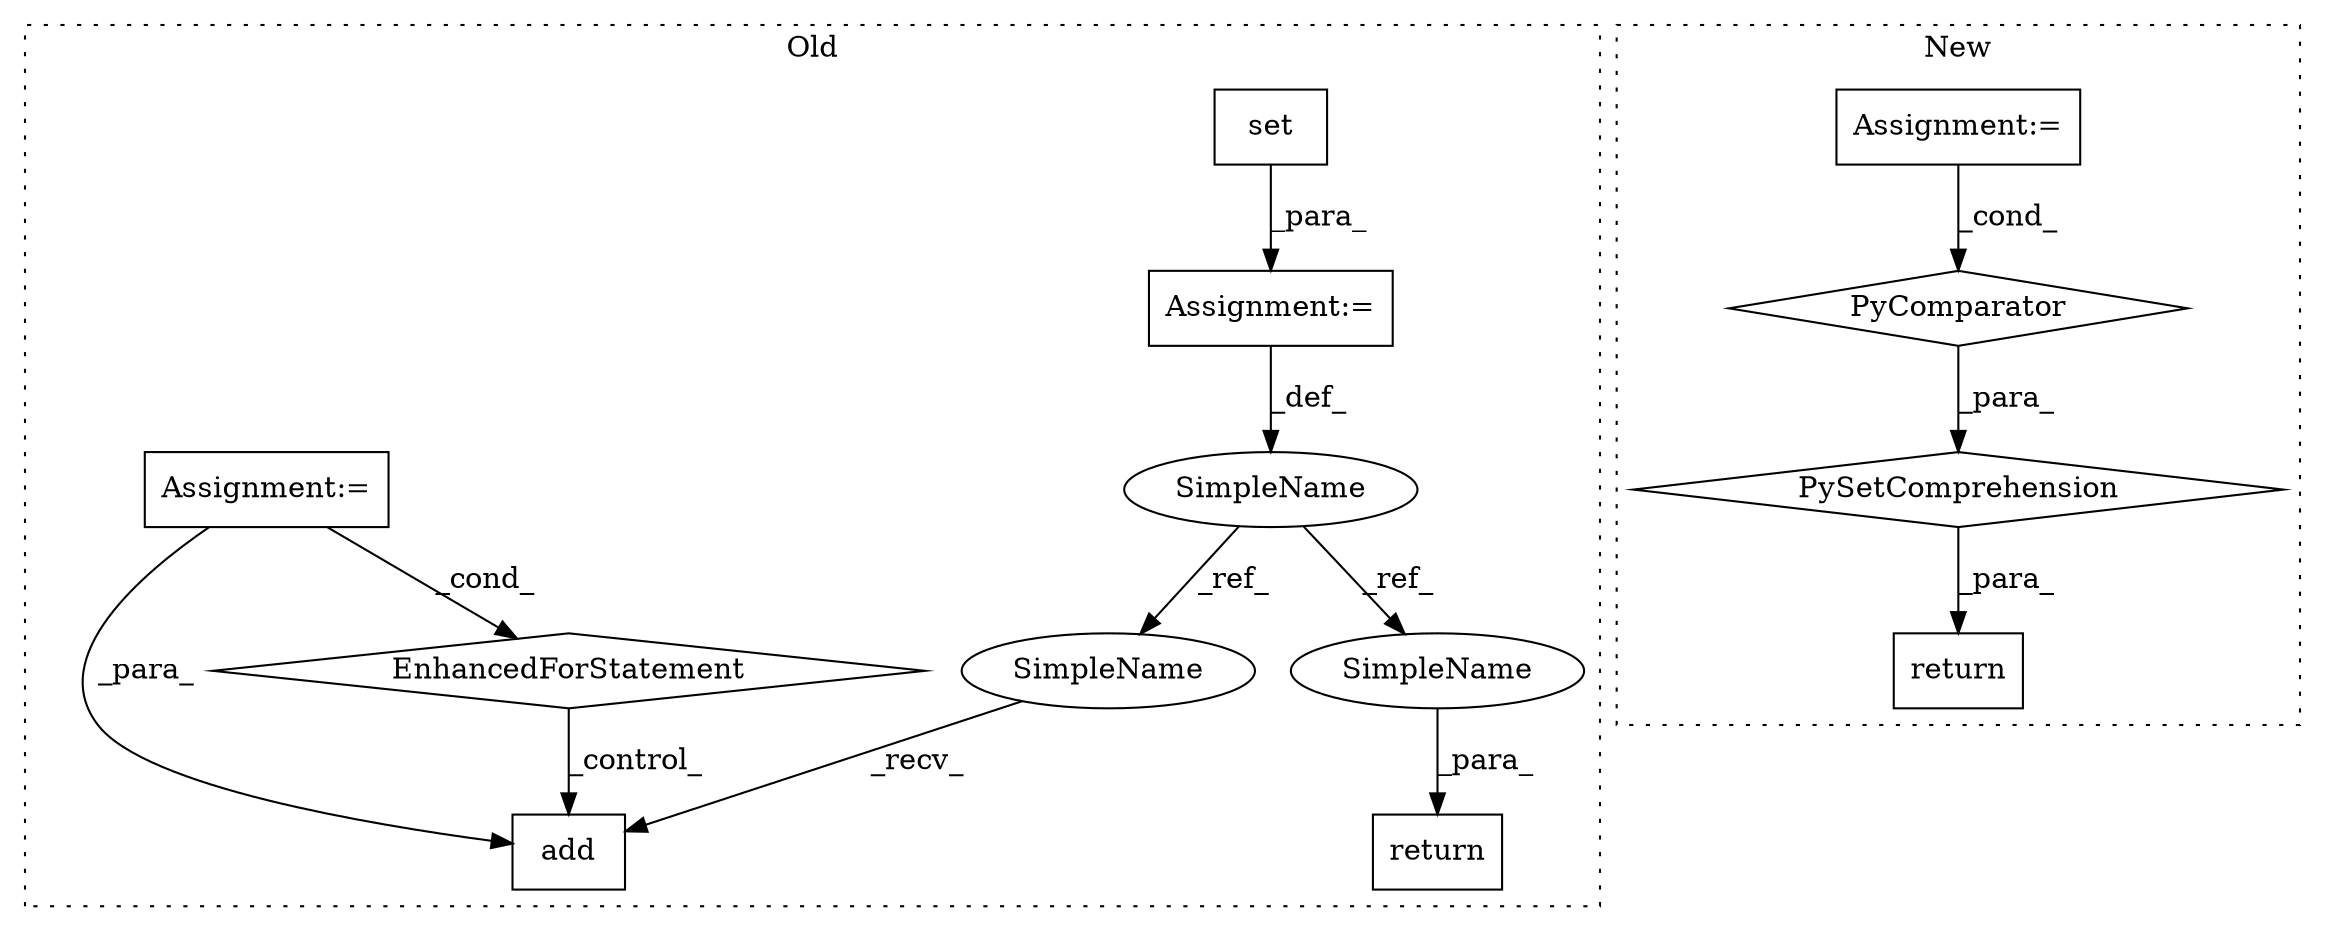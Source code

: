 digraph G {
subgraph cluster0 {
1 [label="return" a="41" s="912" l="7" shape="box"];
6 [label="Assignment:=" a="7" s="705" l="1" shape="box"];
7 [label="set" a="32" s="706" l="5" shape="box"];
8 [label="add" a="32" s="884,891" l="4,1" shape="box"];
9 [label="EnhancedForStatement" a="70" s="717,821" l="69,2" shape="diamond"];
10 [label="SimpleName" a="42" s="698" l="7" shape="ellipse"];
11 [label="Assignment:=" a="7" s="717,821" l="69,2" shape="box"];
12 [label="SimpleName" a="42" s="876" l="7" shape="ellipse"];
13 [label="SimpleName" a="42" s="919" l="7" shape="ellipse"];
label = "Old";
style="dotted";
}
subgraph cluster1 {
2 [label="PySetComprehension" a="111" s="686" l="139" shape="diamond"];
3 [label="Assignment:=" a="7" s="762" l="55" shape="box"];
4 [label="PyComparator" a="113" s="762" l="55" shape="diamond"];
5 [label="return" a="41" s="668" l="18" shape="box"];
label = "New";
style="dotted";
}
2 -> 5 [label="_para_"];
3 -> 4 [label="_cond_"];
4 -> 2 [label="_para_"];
6 -> 10 [label="_def_"];
7 -> 6 [label="_para_"];
9 -> 8 [label="_control_"];
10 -> 12 [label="_ref_"];
10 -> 13 [label="_ref_"];
11 -> 8 [label="_para_"];
11 -> 9 [label="_cond_"];
12 -> 8 [label="_recv_"];
13 -> 1 [label="_para_"];
}